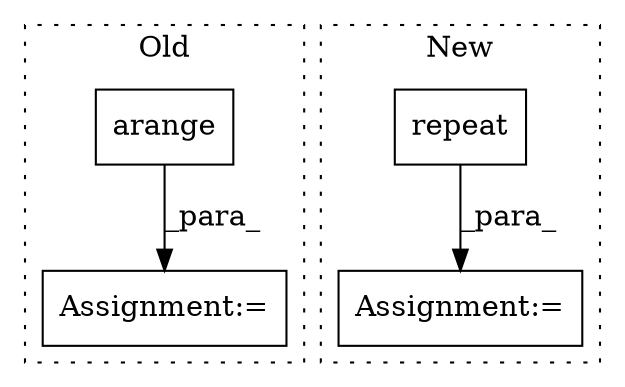 digraph G {
subgraph cluster0 {
1 [label="arange" a="32" s="4005,4019" l="7,1" shape="box"];
4 [label="Assignment:=" a="7" s="3998" l="1" shape="box"];
label = "Old";
style="dotted";
}
subgraph cluster1 {
2 [label="repeat" a="32" s="4047,4058" l="7,1" shape="box"];
3 [label="Assignment:=" a="7" s="4011" l="1" shape="box"];
label = "New";
style="dotted";
}
1 -> 4 [label="_para_"];
2 -> 3 [label="_para_"];
}